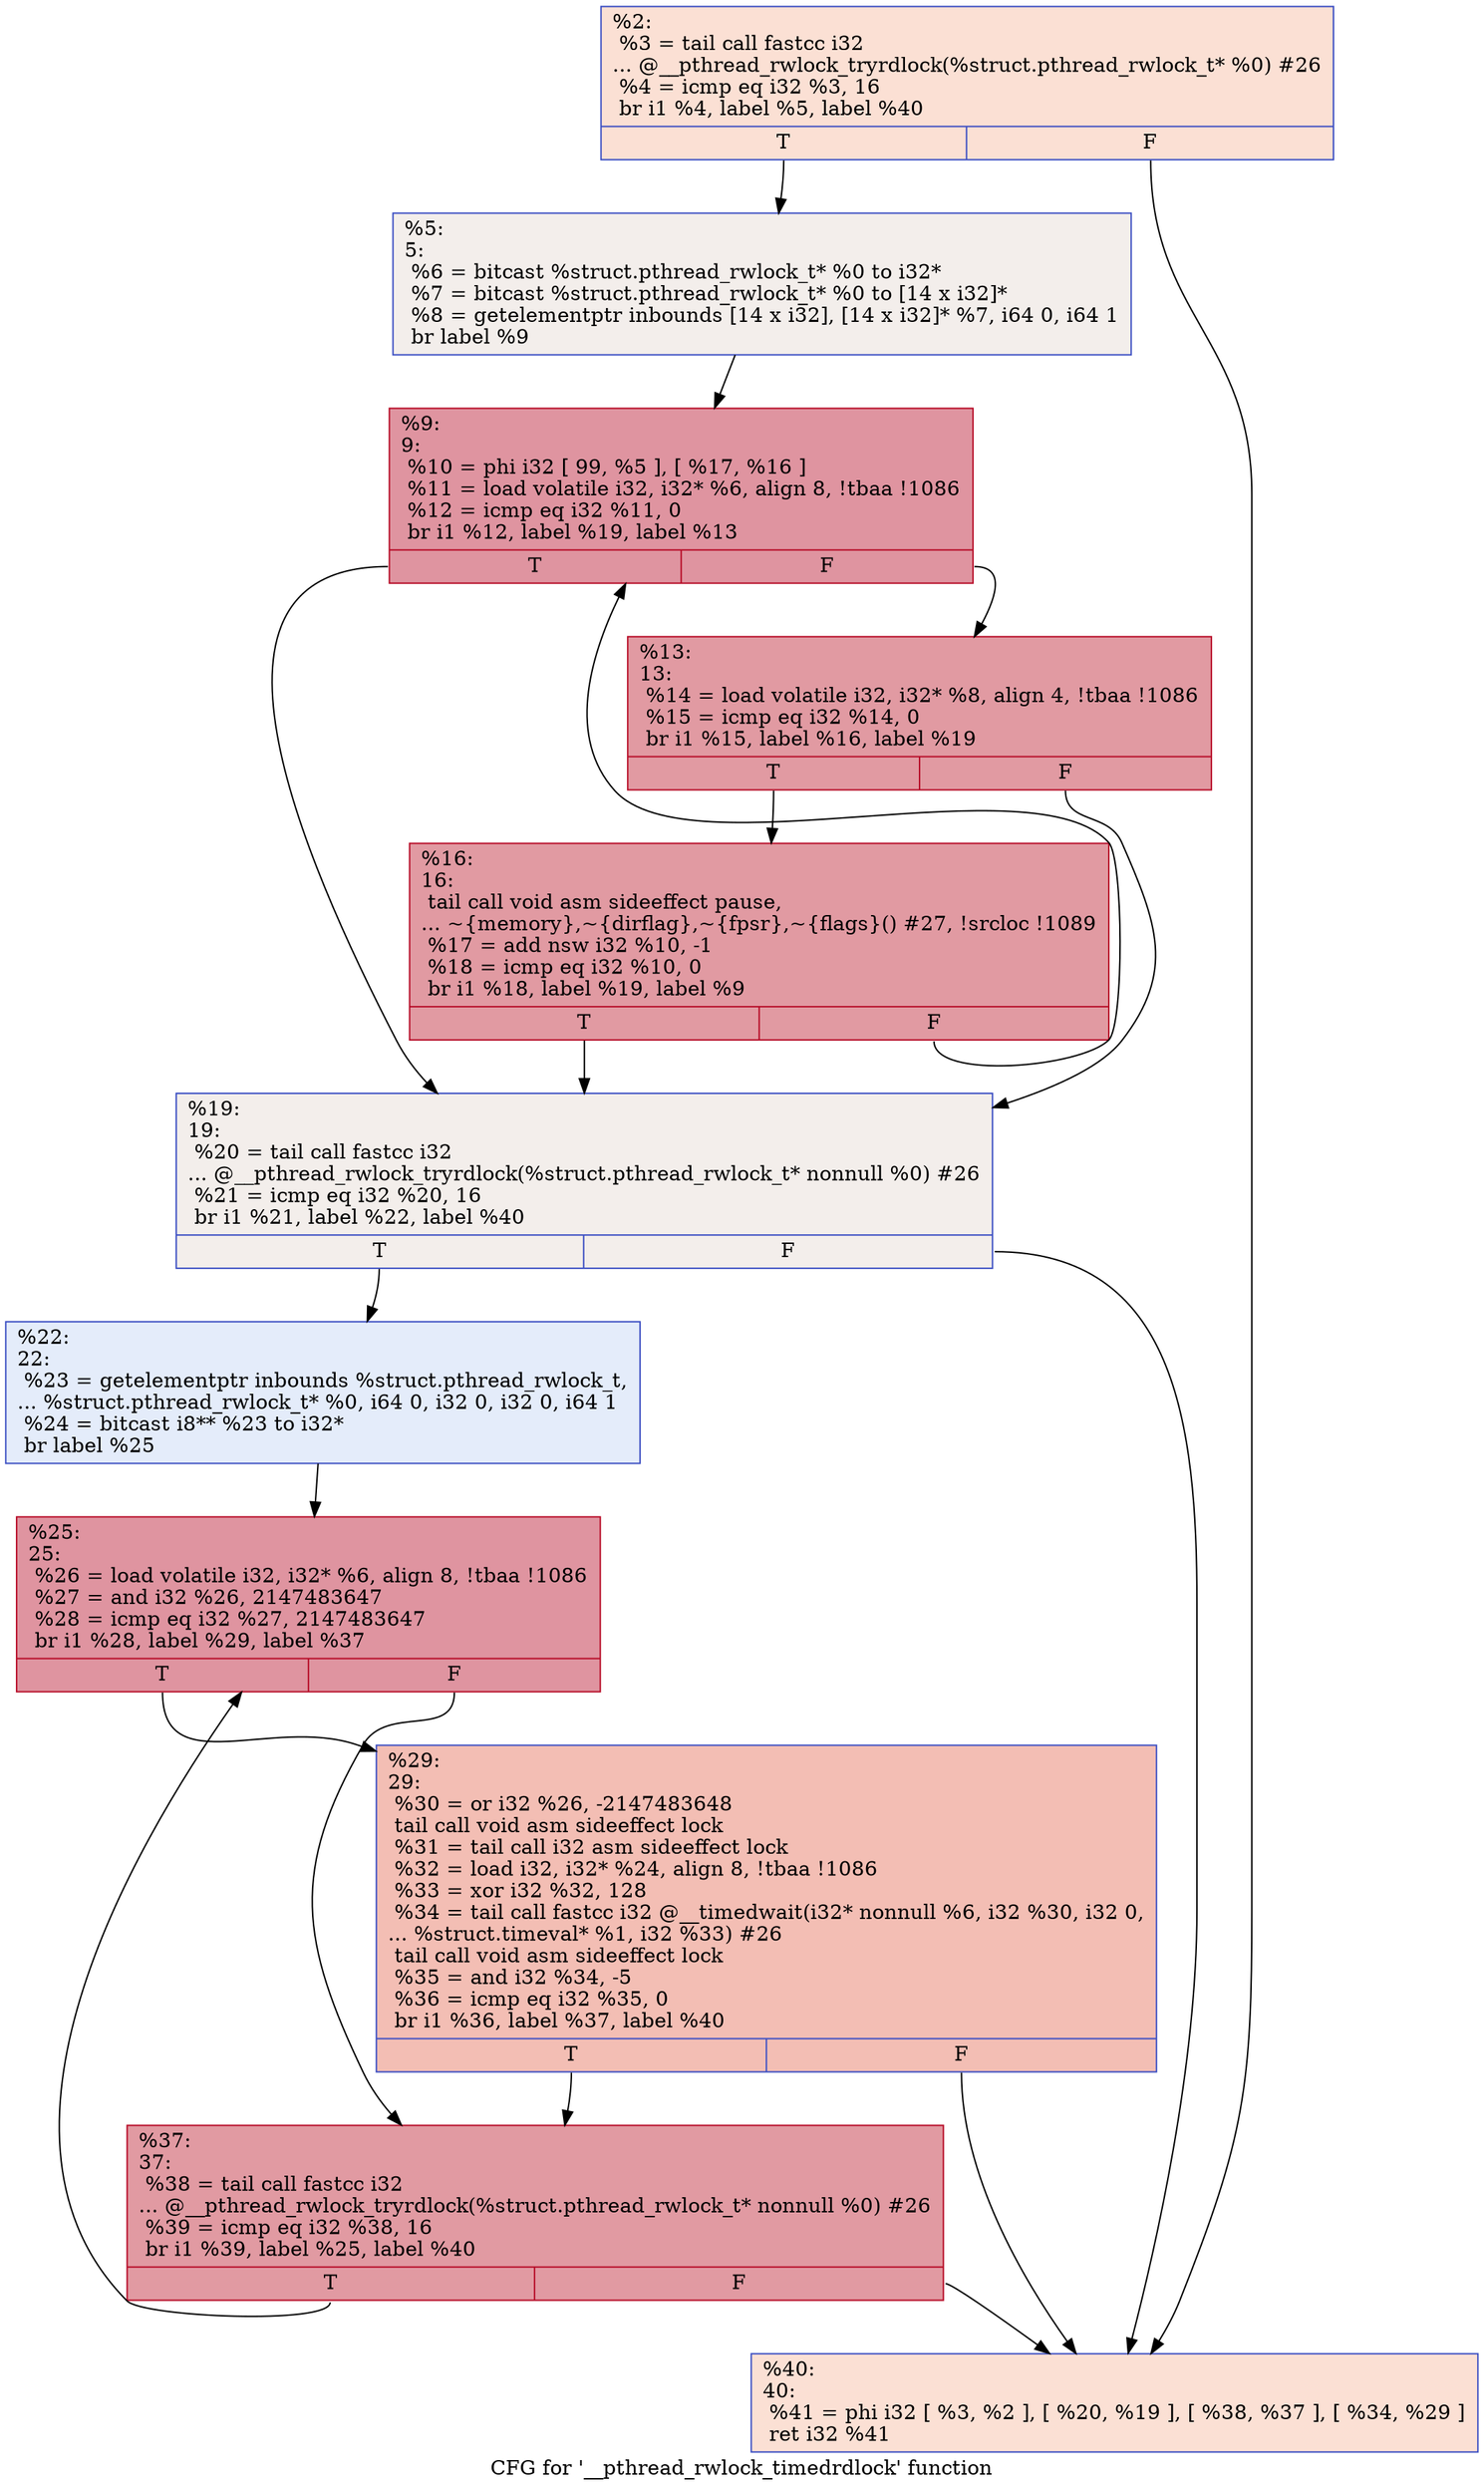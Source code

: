 digraph "CFG for '__pthread_rwlock_timedrdlock' function" {
	label="CFG for '__pthread_rwlock_timedrdlock' function";

	Node0x2402610 [shape=record,color="#3d50c3ff", style=filled, fillcolor="#f7b99e70",label="{%2:\l  %3 = tail call fastcc i32\l... @__pthread_rwlock_tryrdlock(%struct.pthread_rwlock_t* %0) #26\l  %4 = icmp eq i32 %3, 16\l  br i1 %4, label %5, label %40\l|{<s0>T|<s1>F}}"];
	Node0x2402610:s0 -> Node0x2402690;
	Node0x2402610:s1 -> Node0x2403fc0;
	Node0x2402690 [shape=record,color="#3d50c3ff", style=filled, fillcolor="#e5d8d170",label="{%5:\l5:                                                \l  %6 = bitcast %struct.pthread_rwlock_t* %0 to i32*\l  %7 = bitcast %struct.pthread_rwlock_t* %0 to [14 x i32]*\l  %8 = getelementptr inbounds [14 x i32], [14 x i32]* %7, i64 0, i64 1\l  br label %9\l}"];
	Node0x2402690 -> Node0x2403d40;
	Node0x2403d40 [shape=record,color="#b70d28ff", style=filled, fillcolor="#b70d2870",label="{%9:\l9:                                                \l  %10 = phi i32 [ 99, %5 ], [ %17, %16 ]\l  %11 = load volatile i32, i32* %6, align 8, !tbaa !1086\l  %12 = icmp eq i32 %11, 0\l  br i1 %12, label %19, label %13\l|{<s0>T|<s1>F}}"];
	Node0x2403d40:s0 -> Node0x2403e30;
	Node0x2403d40:s1 -> Node0x2403d90;
	Node0x2403d90 [shape=record,color="#b70d28ff", style=filled, fillcolor="#bb1b2c70",label="{%13:\l13:                                               \l  %14 = load volatile i32, i32* %8, align 4, !tbaa !1086\l  %15 = icmp eq i32 %14, 0\l  br i1 %15, label %16, label %19\l|{<s0>T|<s1>F}}"];
	Node0x2403d90:s0 -> Node0x2403de0;
	Node0x2403d90:s1 -> Node0x2403e30;
	Node0x2403de0 [shape=record,color="#b70d28ff", style=filled, fillcolor="#bb1b2c70",label="{%16:\l16:                                               \l  tail call void asm sideeffect pause,\l... ~\{memory\},~\{dirflag\},~\{fpsr\},~\{flags\}() #27, !srcloc !1089\l  %17 = add nsw i32 %10, -1\l  %18 = icmp eq i32 %10, 0\l  br i1 %18, label %19, label %9\l|{<s0>T|<s1>F}}"];
	Node0x2403de0:s0 -> Node0x2403e30;
	Node0x2403de0:s1 -> Node0x2403d40;
	Node0x2403e30 [shape=record,color="#3d50c3ff", style=filled, fillcolor="#e5d8d170",label="{%19:\l19:                                               \l  %20 = tail call fastcc i32\l... @__pthread_rwlock_tryrdlock(%struct.pthread_rwlock_t* nonnull %0) #26\l  %21 = icmp eq i32 %20, 16\l  br i1 %21, label %22, label %40\l|{<s0>T|<s1>F}}"];
	Node0x2403e30:s0 -> Node0x2403e80;
	Node0x2403e30:s1 -> Node0x2403fc0;
	Node0x2403e80 [shape=record,color="#3d50c3ff", style=filled, fillcolor="#c1d4f470",label="{%22:\l22:                                               \l  %23 = getelementptr inbounds %struct.pthread_rwlock_t,\l... %struct.pthread_rwlock_t* %0, i64 0, i32 0, i32 0, i64 1\l  %24 = bitcast i8** %23 to i32*\l  br label %25\l}"];
	Node0x2403e80 -> Node0x2403ed0;
	Node0x2403ed0 [shape=record,color="#b70d28ff", style=filled, fillcolor="#b70d2870",label="{%25:\l25:                                               \l  %26 = load volatile i32, i32* %6, align 8, !tbaa !1086\l  %27 = and i32 %26, 2147483647\l  %28 = icmp eq i32 %27, 2147483647\l  br i1 %28, label %29, label %37\l|{<s0>T|<s1>F}}"];
	Node0x2403ed0:s0 -> Node0x2403f20;
	Node0x2403ed0:s1 -> Node0x2403f70;
	Node0x2403f20 [shape=record,color="#3d50c3ff", style=filled, fillcolor="#e36c5570",label="{%29:\l29:                                               \l  %30 = or i32 %26, -2147483648\l  tail call void asm sideeffect lock \l  %31 = tail call i32 asm sideeffect lock \l  %32 = load i32, i32* %24, align 8, !tbaa !1086\l  %33 = xor i32 %32, 128\l  %34 = tail call fastcc i32 @__timedwait(i32* nonnull %6, i32 %30, i32 0,\l... %struct.timeval* %1, i32 %33) #26\l  tail call void asm sideeffect lock \l  %35 = and i32 %34, -5\l  %36 = icmp eq i32 %35, 0\l  br i1 %36, label %37, label %40\l|{<s0>T|<s1>F}}"];
	Node0x2403f20:s0 -> Node0x2403f70;
	Node0x2403f20:s1 -> Node0x2403fc0;
	Node0x2403f70 [shape=record,color="#b70d28ff", style=filled, fillcolor="#bb1b2c70",label="{%37:\l37:                                               \l  %38 = tail call fastcc i32\l... @__pthread_rwlock_tryrdlock(%struct.pthread_rwlock_t* nonnull %0) #26\l  %39 = icmp eq i32 %38, 16\l  br i1 %39, label %25, label %40\l|{<s0>T|<s1>F}}"];
	Node0x2403f70:s0 -> Node0x2403ed0;
	Node0x2403f70:s1 -> Node0x2403fc0;
	Node0x2403fc0 [shape=record,color="#3d50c3ff", style=filled, fillcolor="#f7b99e70",label="{%40:\l40:                                               \l  %41 = phi i32 [ %3, %2 ], [ %20, %19 ], [ %38, %37 ], [ %34, %29 ]\l  ret i32 %41\l}"];
}
